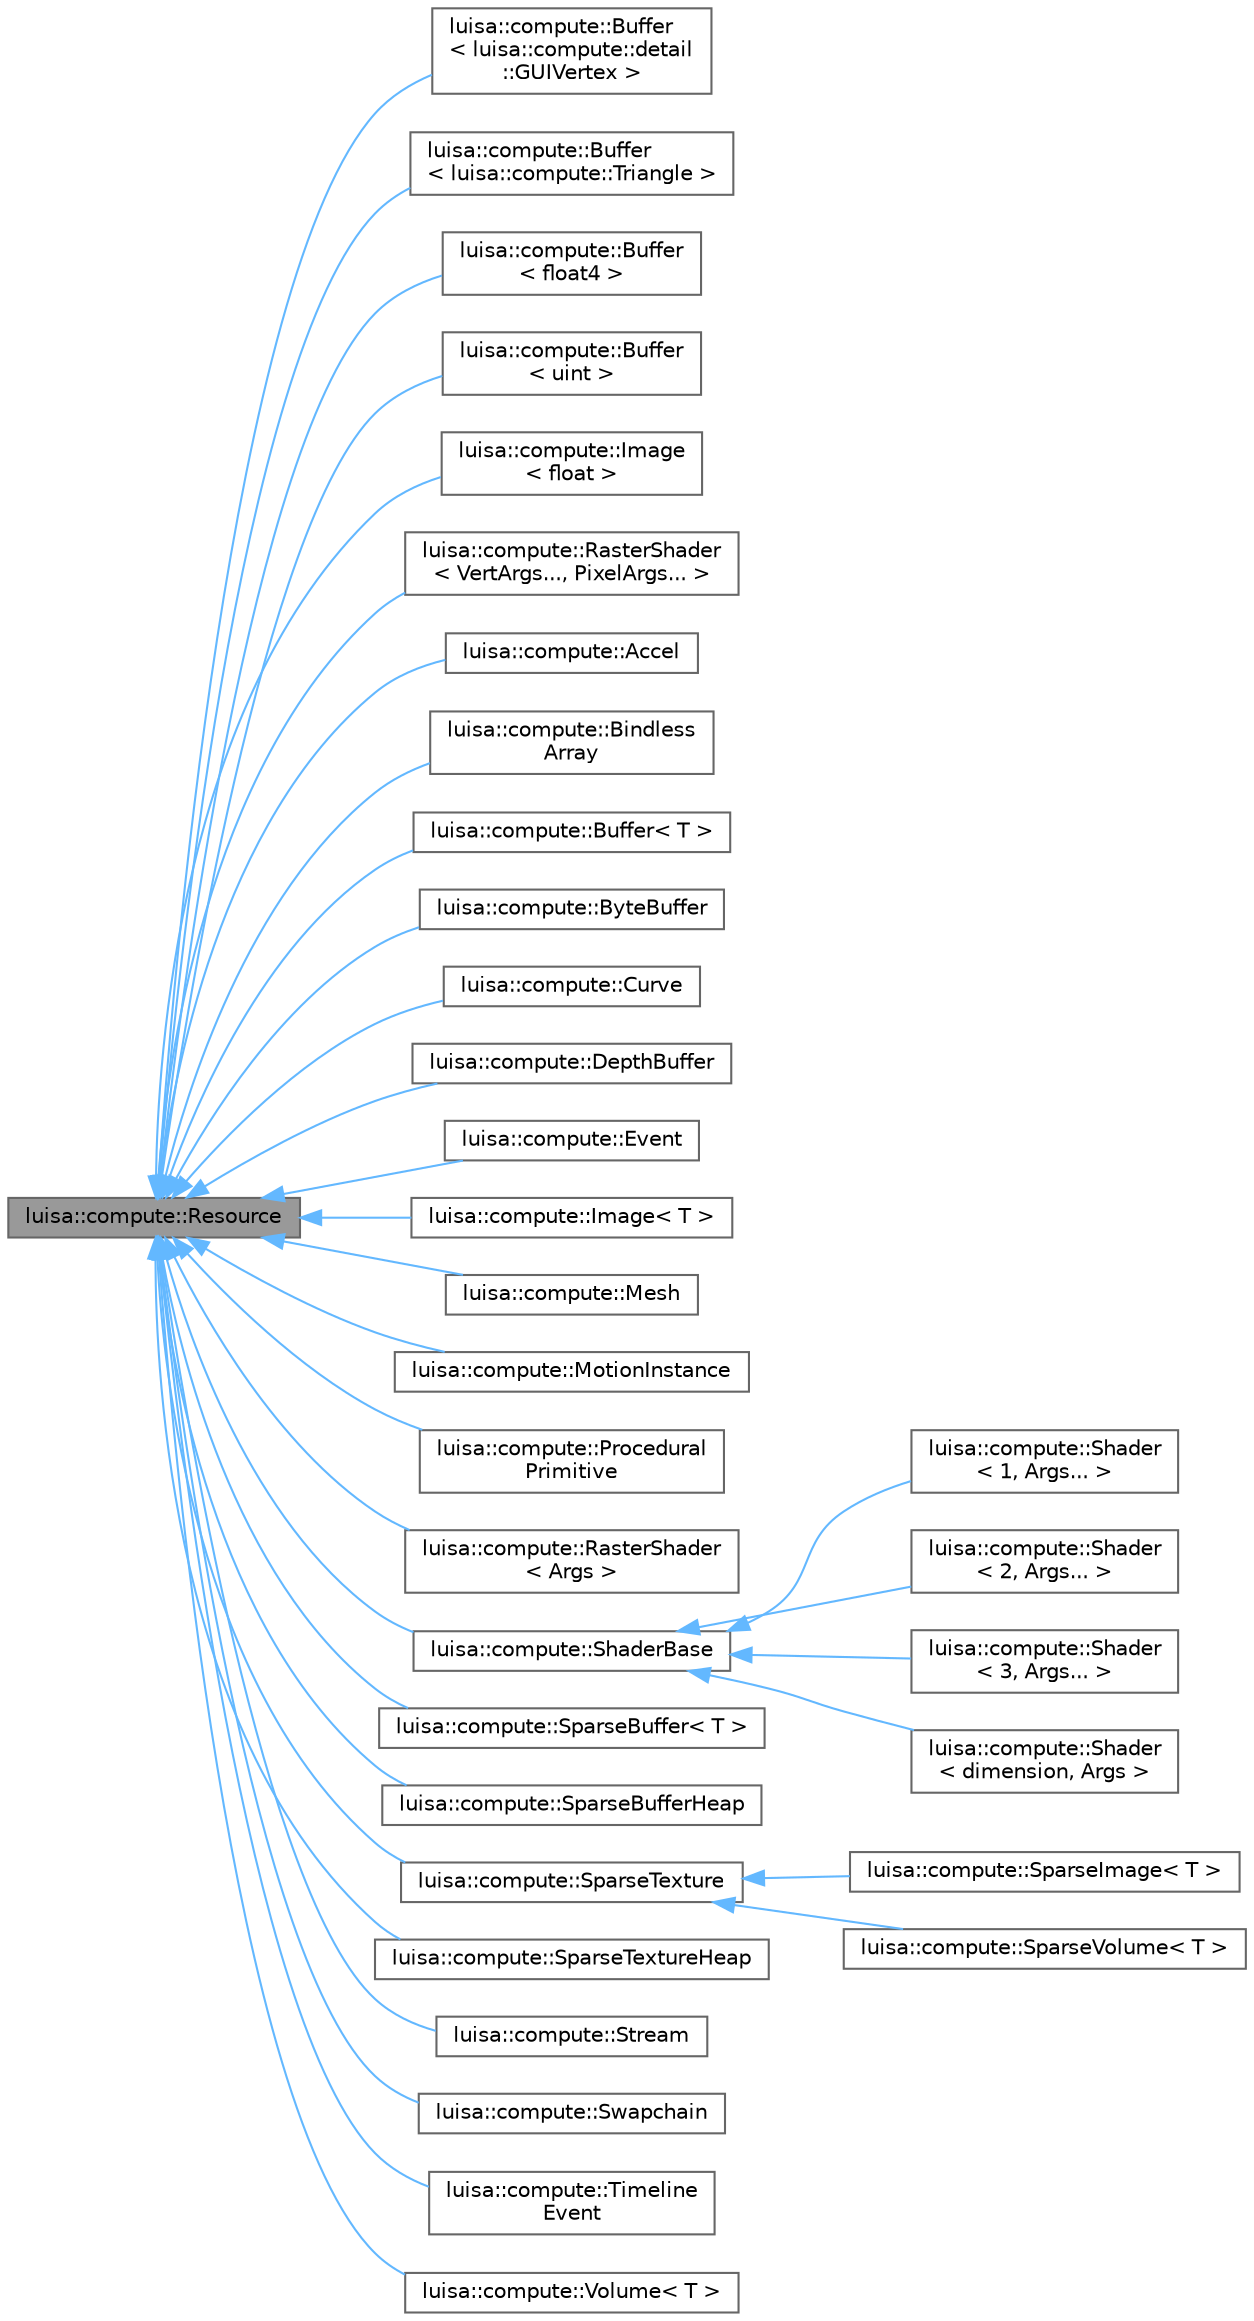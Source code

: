 digraph "luisa::compute::Resource"
{
 // LATEX_PDF_SIZE
  bgcolor="transparent";
  edge [fontname=Helvetica,fontsize=10,labelfontname=Helvetica,labelfontsize=10];
  node [fontname=Helvetica,fontsize=10,shape=box,height=0.2,width=0.4];
  rankdir="LR";
  Node1 [id="Node000001",label="luisa::compute::Resource",height=0.2,width=0.4,color="gray40", fillcolor="grey60", style="filled", fontcolor="black",tooltip=" "];
  Node1 -> Node2 [id="edge1_Node000001_Node000002",dir="back",color="steelblue1",style="solid",tooltip=" "];
  Node2 [id="Node000002",label="luisa::compute::Buffer\l\< luisa::compute::detail\l::GUIVertex \>",height=0.2,width=0.4,color="gray40", fillcolor="white", style="filled",URL="$classluisa_1_1compute_1_1_buffer.html",tooltip=" "];
  Node1 -> Node3 [id="edge2_Node000001_Node000003",dir="back",color="steelblue1",style="solid",tooltip=" "];
  Node3 [id="Node000003",label="luisa::compute::Buffer\l\< luisa::compute::Triangle \>",height=0.2,width=0.4,color="gray40", fillcolor="white", style="filled",URL="$classluisa_1_1compute_1_1_buffer.html",tooltip=" "];
  Node1 -> Node4 [id="edge3_Node000001_Node000004",dir="back",color="steelblue1",style="solid",tooltip=" "];
  Node4 [id="Node000004",label="luisa::compute::Buffer\l\< float4 \>",height=0.2,width=0.4,color="gray40", fillcolor="white", style="filled",URL="$classluisa_1_1compute_1_1_buffer.html",tooltip=" "];
  Node1 -> Node5 [id="edge4_Node000001_Node000005",dir="back",color="steelblue1",style="solid",tooltip=" "];
  Node5 [id="Node000005",label="luisa::compute::Buffer\l\< uint \>",height=0.2,width=0.4,color="gray40", fillcolor="white", style="filled",URL="$classluisa_1_1compute_1_1_buffer.html",tooltip=" "];
  Node1 -> Node6 [id="edge5_Node000001_Node000006",dir="back",color="steelblue1",style="solid",tooltip=" "];
  Node6 [id="Node000006",label="luisa::compute::Image\l\< float \>",height=0.2,width=0.4,color="gray40", fillcolor="white", style="filled",URL="$classluisa_1_1compute_1_1_image.html",tooltip=" "];
  Node1 -> Node7 [id="edge6_Node000001_Node000007",dir="back",color="steelblue1",style="solid",tooltip=" "];
  Node7 [id="Node000007",label="luisa::compute::RasterShader\l\< VertArgs..., PixelArgs... \>",height=0.2,width=0.4,color="gray40", fillcolor="white", style="filled",URL="$classluisa_1_1compute_1_1_raster_shader.html",tooltip=" "];
  Node1 -> Node8 [id="edge7_Node000001_Node000008",dir="back",color="steelblue1",style="solid",tooltip=" "];
  Node8 [id="Node000008",label="luisa::compute::Accel",height=0.2,width=0.4,color="gray40", fillcolor="white", style="filled",URL="$classluisa_1_1compute_1_1_accel.html",tooltip=" "];
  Node1 -> Node9 [id="edge8_Node000001_Node000009",dir="back",color="steelblue1",style="solid",tooltip=" "];
  Node9 [id="Node000009",label="luisa::compute::Bindless\lArray",height=0.2,width=0.4,color="gray40", fillcolor="white", style="filled",URL="$classluisa_1_1compute_1_1_bindless_array.html",tooltip=" "];
  Node1 -> Node10 [id="edge9_Node000001_Node000010",dir="back",color="steelblue1",style="solid",tooltip=" "];
  Node10 [id="Node000010",label="luisa::compute::Buffer\< T \>",height=0.2,width=0.4,color="gray40", fillcolor="white", style="filled",URL="$classluisa_1_1compute_1_1_buffer.html",tooltip=" "];
  Node1 -> Node11 [id="edge10_Node000001_Node000011",dir="back",color="steelblue1",style="solid",tooltip=" "];
  Node11 [id="Node000011",label="luisa::compute::ByteBuffer",height=0.2,width=0.4,color="gray40", fillcolor="white", style="filled",URL="$classluisa_1_1compute_1_1_byte_buffer.html",tooltip=" "];
  Node1 -> Node12 [id="edge11_Node000001_Node000012",dir="back",color="steelblue1",style="solid",tooltip=" "];
  Node12 [id="Node000012",label="luisa::compute::Curve",height=0.2,width=0.4,color="gray40", fillcolor="white", style="filled",URL="$classluisa_1_1compute_1_1_curve.html",tooltip=" "];
  Node1 -> Node13 [id="edge12_Node000001_Node000013",dir="back",color="steelblue1",style="solid",tooltip=" "];
  Node13 [id="Node000013",label="luisa::compute::DepthBuffer",height=0.2,width=0.4,color="gray40", fillcolor="white", style="filled",URL="$classluisa_1_1compute_1_1_depth_buffer.html",tooltip=" "];
  Node1 -> Node14 [id="edge13_Node000001_Node000014",dir="back",color="steelblue1",style="solid",tooltip=" "];
  Node14 [id="Node000014",label="luisa::compute::Event",height=0.2,width=0.4,color="gray40", fillcolor="white", style="filled",URL="$classluisa_1_1compute_1_1_event.html",tooltip=" "];
  Node1 -> Node15 [id="edge14_Node000001_Node000015",dir="back",color="steelblue1",style="solid",tooltip=" "];
  Node15 [id="Node000015",label="luisa::compute::Image\< T \>",height=0.2,width=0.4,color="gray40", fillcolor="white", style="filled",URL="$classluisa_1_1compute_1_1_image.html",tooltip=" "];
  Node1 -> Node16 [id="edge15_Node000001_Node000016",dir="back",color="steelblue1",style="solid",tooltip=" "];
  Node16 [id="Node000016",label="luisa::compute::Mesh",height=0.2,width=0.4,color="gray40", fillcolor="white", style="filled",URL="$classluisa_1_1compute_1_1_mesh.html",tooltip=" "];
  Node1 -> Node17 [id="edge16_Node000001_Node000017",dir="back",color="steelblue1",style="solid",tooltip=" "];
  Node17 [id="Node000017",label="luisa::compute::MotionInstance",height=0.2,width=0.4,color="gray40", fillcolor="white", style="filled",URL="$classluisa_1_1compute_1_1_motion_instance.html",tooltip=" "];
  Node1 -> Node18 [id="edge17_Node000001_Node000018",dir="back",color="steelblue1",style="solid",tooltip=" "];
  Node18 [id="Node000018",label="luisa::compute::Procedural\lPrimitive",height=0.2,width=0.4,color="gray40", fillcolor="white", style="filled",URL="$classluisa_1_1compute_1_1_procedural_primitive.html",tooltip=" "];
  Node1 -> Node19 [id="edge18_Node000001_Node000019",dir="back",color="steelblue1",style="solid",tooltip=" "];
  Node19 [id="Node000019",label="luisa::compute::RasterShader\l\< Args \>",height=0.2,width=0.4,color="gray40", fillcolor="white", style="filled",URL="$classluisa_1_1compute_1_1_raster_shader.html",tooltip=" "];
  Node1 -> Node20 [id="edge19_Node000001_Node000020",dir="back",color="steelblue1",style="solid",tooltip=" "];
  Node20 [id="Node000020",label="luisa::compute::ShaderBase",height=0.2,width=0.4,color="gray40", fillcolor="white", style="filled",URL="$classluisa_1_1compute_1_1_shader_base.html",tooltip=" "];
  Node20 -> Node21 [id="edge20_Node000020_Node000021",dir="back",color="steelblue1",style="solid",tooltip=" "];
  Node21 [id="Node000021",label="luisa::compute::Shader\l\< 1, Args... \>",height=0.2,width=0.4,color="gray40", fillcolor="white", style="filled",URL="$classluisa_1_1compute_1_1_shader.html",tooltip=" "];
  Node20 -> Node22 [id="edge21_Node000020_Node000022",dir="back",color="steelblue1",style="solid",tooltip=" "];
  Node22 [id="Node000022",label="luisa::compute::Shader\l\< 2, Args... \>",height=0.2,width=0.4,color="gray40", fillcolor="white", style="filled",URL="$classluisa_1_1compute_1_1_shader.html",tooltip=" "];
  Node20 -> Node23 [id="edge22_Node000020_Node000023",dir="back",color="steelblue1",style="solid",tooltip=" "];
  Node23 [id="Node000023",label="luisa::compute::Shader\l\< 3, Args... \>",height=0.2,width=0.4,color="gray40", fillcolor="white", style="filled",URL="$classluisa_1_1compute_1_1_shader.html",tooltip=" "];
  Node20 -> Node24 [id="edge23_Node000020_Node000024",dir="back",color="steelblue1",style="solid",tooltip=" "];
  Node24 [id="Node000024",label="luisa::compute::Shader\l\< dimension, Args \>",height=0.2,width=0.4,color="gray40", fillcolor="white", style="filled",URL="$classluisa_1_1compute_1_1_shader.html",tooltip=" "];
  Node1 -> Node25 [id="edge24_Node000001_Node000025",dir="back",color="steelblue1",style="solid",tooltip=" "];
  Node25 [id="Node000025",label="luisa::compute::SparseBuffer\< T \>",height=0.2,width=0.4,color="gray40", fillcolor="white", style="filled",URL="$classluisa_1_1compute_1_1_sparse_buffer.html",tooltip=" "];
  Node1 -> Node26 [id="edge25_Node000001_Node000026",dir="back",color="steelblue1",style="solid",tooltip=" "];
  Node26 [id="Node000026",label="luisa::compute::SparseBufferHeap",height=0.2,width=0.4,color="gray40", fillcolor="white", style="filled",URL="$classluisa_1_1compute_1_1_sparse_buffer_heap.html",tooltip=" "];
  Node1 -> Node27 [id="edge26_Node000001_Node000027",dir="back",color="steelblue1",style="solid",tooltip=" "];
  Node27 [id="Node000027",label="luisa::compute::SparseTexture",height=0.2,width=0.4,color="gray40", fillcolor="white", style="filled",URL="$classluisa_1_1compute_1_1_sparse_texture.html",tooltip=" "];
  Node27 -> Node28 [id="edge27_Node000027_Node000028",dir="back",color="steelblue1",style="solid",tooltip=" "];
  Node28 [id="Node000028",label="luisa::compute::SparseImage\< T \>",height=0.2,width=0.4,color="gray40", fillcolor="white", style="filled",URL="$classluisa_1_1compute_1_1_sparse_image.html",tooltip=" "];
  Node27 -> Node29 [id="edge28_Node000027_Node000029",dir="back",color="steelblue1",style="solid",tooltip=" "];
  Node29 [id="Node000029",label="luisa::compute::SparseVolume\< T \>",height=0.2,width=0.4,color="gray40", fillcolor="white", style="filled",URL="$classluisa_1_1compute_1_1_sparse_volume.html",tooltip=" "];
  Node1 -> Node30 [id="edge29_Node000001_Node000030",dir="back",color="steelblue1",style="solid",tooltip=" "];
  Node30 [id="Node000030",label="luisa::compute::SparseTextureHeap",height=0.2,width=0.4,color="gray40", fillcolor="white", style="filled",URL="$classluisa_1_1compute_1_1_sparse_texture_heap.html",tooltip=" "];
  Node1 -> Node31 [id="edge30_Node000001_Node000031",dir="back",color="steelblue1",style="solid",tooltip=" "];
  Node31 [id="Node000031",label="luisa::compute::Stream",height=0.2,width=0.4,color="gray40", fillcolor="white", style="filled",URL="$classluisa_1_1compute_1_1_stream.html",tooltip=" "];
  Node1 -> Node32 [id="edge31_Node000001_Node000032",dir="back",color="steelblue1",style="solid",tooltip=" "];
  Node32 [id="Node000032",label="luisa::compute::Swapchain",height=0.2,width=0.4,color="gray40", fillcolor="white", style="filled",URL="$classluisa_1_1compute_1_1_swapchain.html",tooltip=" "];
  Node1 -> Node33 [id="edge32_Node000001_Node000033",dir="back",color="steelblue1",style="solid",tooltip=" "];
  Node33 [id="Node000033",label="luisa::compute::Timeline\lEvent",height=0.2,width=0.4,color="gray40", fillcolor="white", style="filled",URL="$classluisa_1_1compute_1_1_timeline_event.html",tooltip=" "];
  Node1 -> Node34 [id="edge33_Node000001_Node000034",dir="back",color="steelblue1",style="solid",tooltip=" "];
  Node34 [id="Node000034",label="luisa::compute::Volume\< T \>",height=0.2,width=0.4,color="gray40", fillcolor="white", style="filled",URL="$classluisa_1_1compute_1_1_volume.html",tooltip=" "];
}
